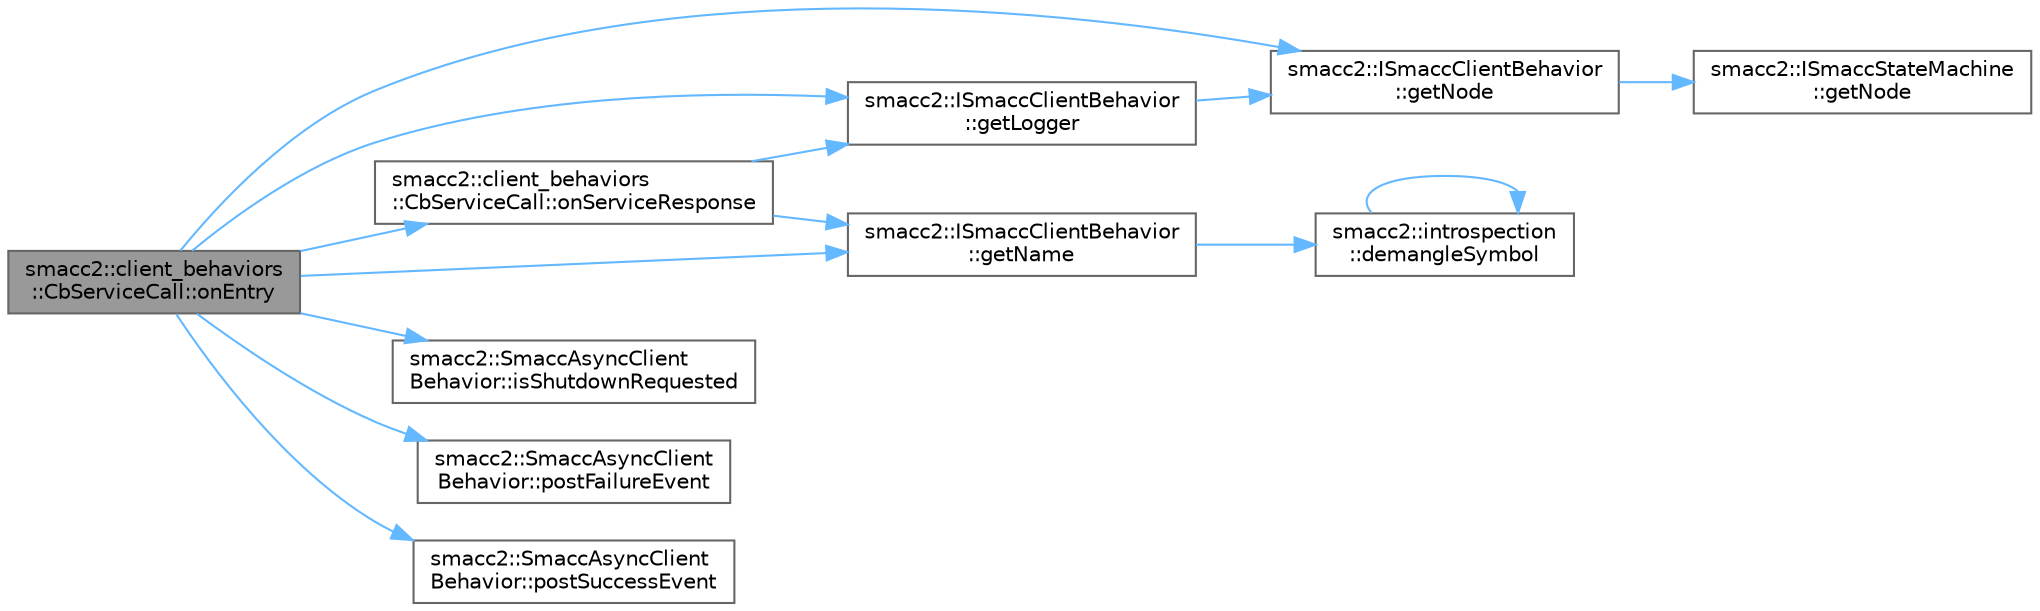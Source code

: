 digraph "smacc2::client_behaviors::CbServiceCall::onEntry"
{
 // LATEX_PDF_SIZE
  bgcolor="transparent";
  edge [fontname=Helvetica,fontsize=10,labelfontname=Helvetica,labelfontsize=10];
  node [fontname=Helvetica,fontsize=10,shape=box,height=0.2,width=0.4];
  rankdir="LR";
  Node1 [label="smacc2::client_behaviors\l::CbServiceCall::onEntry",height=0.2,width=0.4,color="gray40", fillcolor="grey60", style="filled", fontcolor="black",tooltip=" "];
  Node1 -> Node2 [color="steelblue1",style="solid"];
  Node2 [label="smacc2::ISmaccClientBehavior\l::getLogger",height=0.2,width=0.4,color="grey40", fillcolor="white", style="filled",URL="$classsmacc2_1_1ISmaccClientBehavior.html#a9c3d82542c800e2ba5207c5cff0e63e8",tooltip=" "];
  Node2 -> Node3 [color="steelblue1",style="solid"];
  Node3 [label="smacc2::ISmaccClientBehavior\l::getNode",height=0.2,width=0.4,color="grey40", fillcolor="white", style="filled",URL="$classsmacc2_1_1ISmaccClientBehavior.html#aa1b28d5e8a5208fff8160f9df9a89dc6",tooltip=" "];
  Node3 -> Node4 [color="steelblue1",style="solid"];
  Node4 [label="smacc2::ISmaccStateMachine\l::getNode",height=0.2,width=0.4,color="grey40", fillcolor="white", style="filled",URL="$classsmacc2_1_1ISmaccStateMachine.html#a2cf8b817f7e137fc648e373ae4614a2f",tooltip=" "];
  Node1 -> Node5 [color="steelblue1",style="solid"];
  Node5 [label="smacc2::ISmaccClientBehavior\l::getName",height=0.2,width=0.4,color="grey40", fillcolor="white", style="filled",URL="$classsmacc2_1_1ISmaccClientBehavior.html#a3feaa9c382a7d376b7ba0017a63e294e",tooltip=" "];
  Node5 -> Node6 [color="steelblue1",style="solid"];
  Node6 [label="smacc2::introspection\l::demangleSymbol",height=0.2,width=0.4,color="grey40", fillcolor="white", style="filled",URL="$namespacesmacc2_1_1introspection.html#aba19132e50f25adee919c2504ae6a3a2",tooltip=" "];
  Node6 -> Node6 [color="steelblue1",style="solid"];
  Node1 -> Node3 [color="steelblue1",style="solid"];
  Node1 -> Node7 [color="steelblue1",style="solid"];
  Node7 [label="smacc2::SmaccAsyncClient\lBehavior::isShutdownRequested",height=0.2,width=0.4,color="grey40", fillcolor="white", style="filled",URL="$classsmacc2_1_1SmaccAsyncClientBehavior.html#a3fdbe8ec497fef82e2441e8e87899955",tooltip=" "];
  Node1 -> Node8 [color="steelblue1",style="solid"];
  Node8 [label="smacc2::client_behaviors\l::CbServiceCall::onServiceResponse",height=0.2,width=0.4,color="grey40", fillcolor="white", style="filled",URL="$classsmacc2_1_1client__behaviors_1_1CbServiceCall.html#ad8c4ddfa92c700cbdfba3fd169918078",tooltip=" "];
  Node8 -> Node2 [color="steelblue1",style="solid"];
  Node8 -> Node5 [color="steelblue1",style="solid"];
  Node1 -> Node9 [color="steelblue1",style="solid"];
  Node9 [label="smacc2::SmaccAsyncClient\lBehavior::postFailureEvent",height=0.2,width=0.4,color="grey40", fillcolor="white", style="filled",URL="$classsmacc2_1_1SmaccAsyncClientBehavior.html#afcb5c1a0bf3b9bae6c54e8f5ef1bc04d",tooltip=" "];
  Node1 -> Node10 [color="steelblue1",style="solid"];
  Node10 [label="smacc2::SmaccAsyncClient\lBehavior::postSuccessEvent",height=0.2,width=0.4,color="grey40", fillcolor="white", style="filled",URL="$classsmacc2_1_1SmaccAsyncClientBehavior.html#a2fb4de26d011fbbb55bc1bbaed2e6f5b",tooltip=" "];
}
